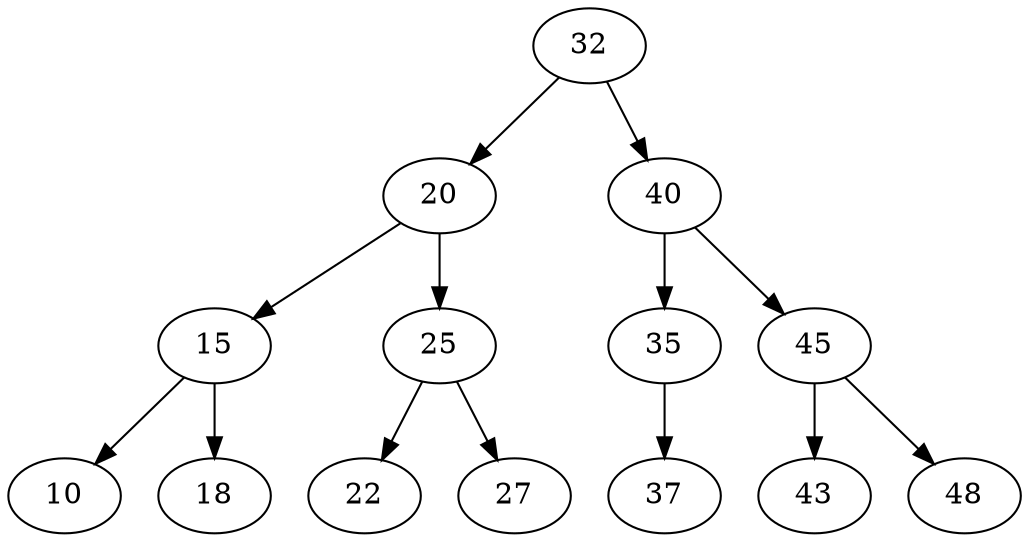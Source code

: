 digraph G { 
X10000123[label ="32"];
X10000123->X20000123;
X20000123[label ="20"];
X20000123[label ="20"];
X20000123->X50000123;
X50000123[label ="15"];
X50000123[label ="15"];
X50000123->X07000123;
X07000123[label ="10"];
X50000123[label ="15"];
X50000123->X80000123;
X80000123[label ="18"];
X20000123[label ="20"];
X20000123->X40000123;
X40000123[label ="25"];
X40000123[label ="25"];
X40000123->X01000123;
X01000123[label ="22"];
X40000123[label ="25"];
X40000123->X02000123;
X02000123[label ="27"];
X10000123[label ="32"];
X10000123->X30000123;
X30000123[label ="40"];
X30000123[label ="40"];
X30000123->X60000123;
X60000123[label ="35"];
X60000123[label ="35"];
X60000123->X04000123;
X04000123[label ="37"];
X30000123[label ="40"];
X30000123->X70000123;
X70000123[label ="45"];
X70000123[label ="45"];
X70000123->X05000123;
X05000123[label ="43"];
X70000123[label ="45"];
X70000123->X06000123;
X06000123[label ="48"];
 }